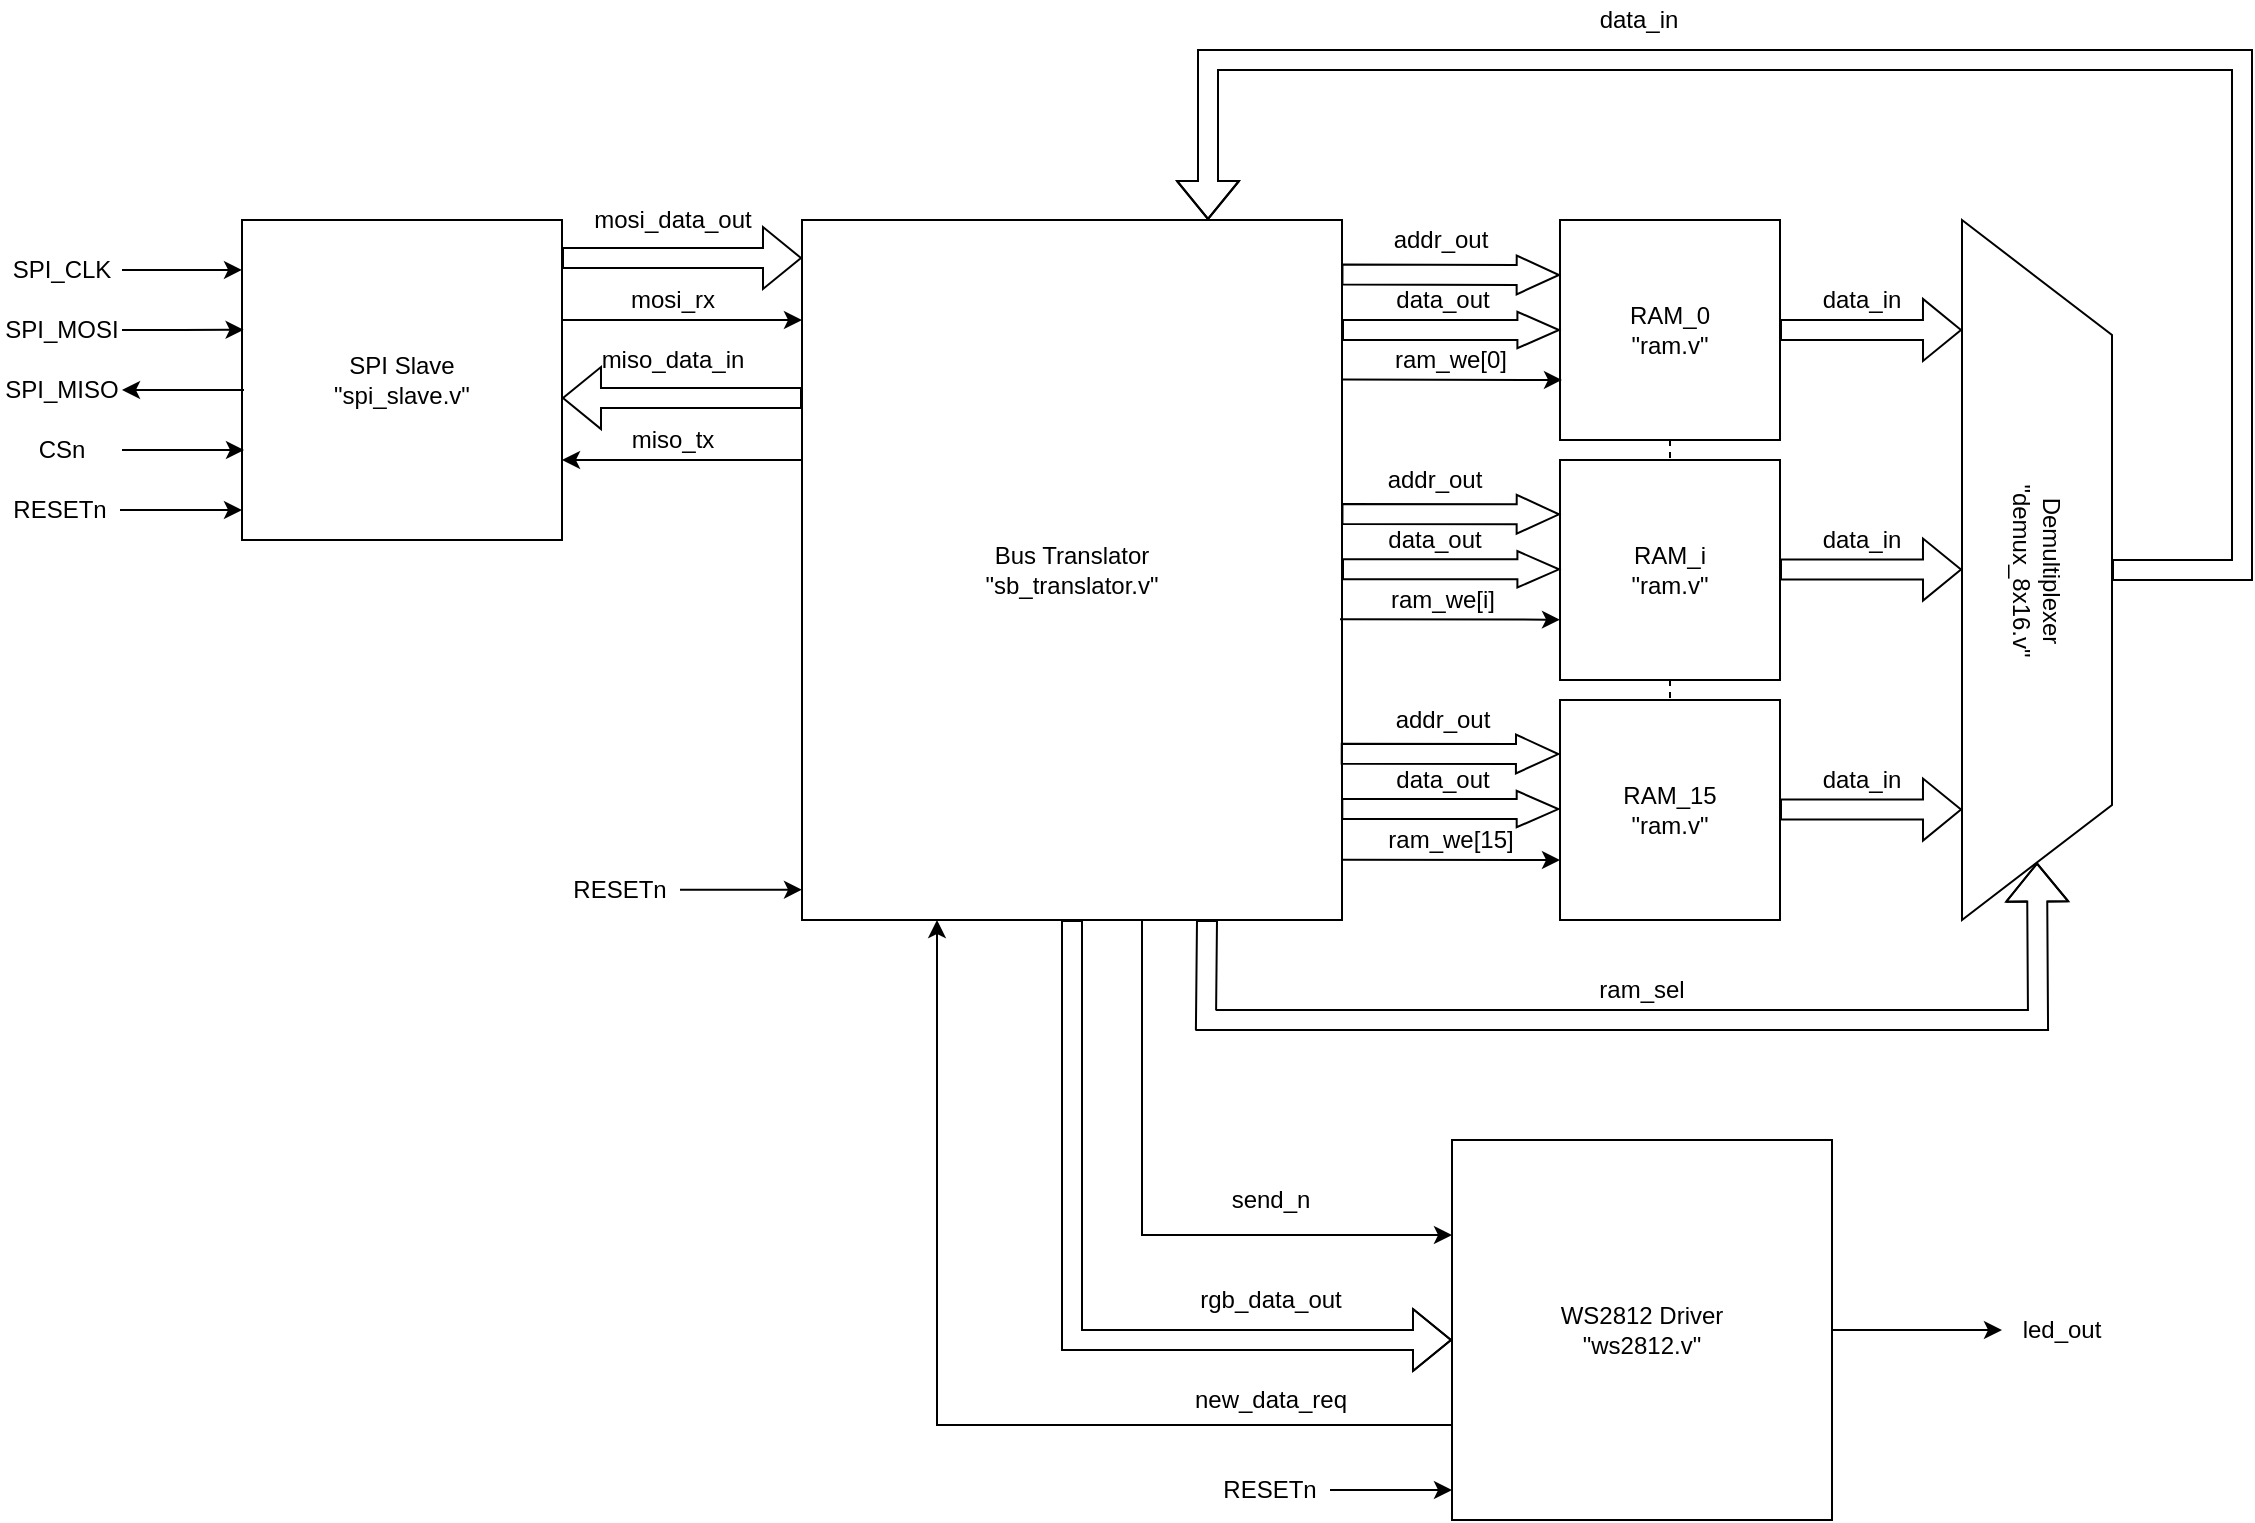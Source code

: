 <mxfile version="15.9.1" type="device" pages="2"><diagram id="kqIwqwJMqxolxBN5vF0R" name="Device Overview"><mxGraphModel dx="2288" dy="1255" grid="1" gridSize="10" guides="1" tooltips="1" connect="1" arrows="1" fold="1" page="1" pageScale="1" pageWidth="850" pageHeight="1100" math="0" shadow="0"><root><mxCell id="0"/><mxCell id="1" parent="0"/><mxCell id="EYWkP5Y_2PplRMJObW44-1" value="SPI Slave&lt;br&gt;&quot;spi_slave.v&quot;" style="whiteSpace=wrap;html=1;aspect=fixed;" vertex="1" parent="1"><mxGeometry x="160" y="320" width="160" height="160" as="geometry"/></mxCell><mxCell id="EYWkP5Y_2PplRMJObW44-8" value="" style="edgeStyle=orthogonalEdgeStyle;rounded=0;orthogonalLoop=1;jettySize=auto;html=1;entryX=0;entryY=0.156;entryDx=0;entryDy=0;entryPerimeter=0;" edge="1" parent="1" source="EYWkP5Y_2PplRMJObW44-7" target="EYWkP5Y_2PplRMJObW44-1"><mxGeometry relative="1" as="geometry"/></mxCell><mxCell id="EYWkP5Y_2PplRMJObW44-7" value="SPI_CLK" style="text;html=1;strokeColor=none;fillColor=none;align=center;verticalAlign=middle;whiteSpace=wrap;rounded=0;" vertex="1" parent="1"><mxGeometry x="40" y="330" width="60" height="30" as="geometry"/></mxCell><mxCell id="EYWkP5Y_2PplRMJObW44-10" style="edgeStyle=orthogonalEdgeStyle;rounded=0;orthogonalLoop=1;jettySize=auto;html=1;entryX=0.005;entryY=0.343;entryDx=0;entryDy=0;entryPerimeter=0;" edge="1" parent="1" source="EYWkP5Y_2PplRMJObW44-9" target="EYWkP5Y_2PplRMJObW44-1"><mxGeometry relative="1" as="geometry"/></mxCell><mxCell id="EYWkP5Y_2PplRMJObW44-9" value="SPI_MOSI" style="text;html=1;strokeColor=none;fillColor=none;align=center;verticalAlign=middle;whiteSpace=wrap;rounded=0;" vertex="1" parent="1"><mxGeometry x="40" y="360" width="60" height="30" as="geometry"/></mxCell><mxCell id="EYWkP5Y_2PplRMJObW44-11" style="edgeStyle=orthogonalEdgeStyle;rounded=0;orthogonalLoop=1;jettySize=auto;html=1;startArrow=classic;startFill=1;endArrow=none;endFill=0;" edge="1" parent="1" source="EYWkP5Y_2PplRMJObW44-12"><mxGeometry relative="1" as="geometry"><mxPoint x="161" y="405" as="targetPoint"/></mxGeometry></mxCell><mxCell id="EYWkP5Y_2PplRMJObW44-12" value="SPI_MISO" style="text;html=1;strokeColor=none;fillColor=none;align=center;verticalAlign=middle;whiteSpace=wrap;rounded=0;" vertex="1" parent="1"><mxGeometry x="40" y="390" width="60" height="30" as="geometry"/></mxCell><mxCell id="EYWkP5Y_2PplRMJObW44-14" style="edgeStyle=orthogonalEdgeStyle;rounded=0;orthogonalLoop=1;jettySize=auto;html=1;startArrow=none;startFill=0;endArrow=classic;endFill=1;" edge="1" parent="1" source="EYWkP5Y_2PplRMJObW44-15"><mxGeometry relative="1" as="geometry"><mxPoint x="161" y="435" as="targetPoint"/></mxGeometry></mxCell><mxCell id="EYWkP5Y_2PplRMJObW44-15" value="CSn" style="text;html=1;strokeColor=none;fillColor=none;align=center;verticalAlign=middle;whiteSpace=wrap;rounded=0;" vertex="1" parent="1"><mxGeometry x="40" y="420" width="60" height="30" as="geometry"/></mxCell><mxCell id="EYWkP5Y_2PplRMJObW44-16" style="edgeStyle=orthogonalEdgeStyle;rounded=0;orthogonalLoop=1;jettySize=auto;html=1;startArrow=none;startFill=0;endArrow=classic;endFill=1;elbow=vertical;" edge="1" parent="1" source="EYWkP5Y_2PplRMJObW44-17"><mxGeometry relative="1" as="geometry"><mxPoint x="160" y="465" as="targetPoint"/></mxGeometry></mxCell><mxCell id="EYWkP5Y_2PplRMJObW44-17" value="RESETn" style="text;html=1;strokeColor=none;fillColor=none;align=center;verticalAlign=middle;whiteSpace=wrap;rounded=0;" vertex="1" parent="1"><mxGeometry x="39" y="450" width="60" height="30" as="geometry"/></mxCell><mxCell id="EYWkP5Y_2PplRMJObW44-96" style="edgeStyle=orthogonalEdgeStyle;rounded=0;jumpSize=3;orthogonalLoop=1;jettySize=auto;html=1;entryX=0;entryY=0.25;entryDx=0;entryDy=0;startArrow=none;startFill=0;endArrow=classic;endFill=1;elbow=vertical;" edge="1" parent="1" source="EYWkP5Y_2PplRMJObW44-18" target="EYWkP5Y_2PplRMJObW44-85"><mxGeometry relative="1" as="geometry"><Array as="points"><mxPoint x="610" y="828"/></Array></mxGeometry></mxCell><mxCell id="EYWkP5Y_2PplRMJObW44-18" value="Bus Translator&lt;br&gt;&quot;sb_translator.v&quot;" style="rounded=0;whiteSpace=wrap;html=1;" vertex="1" parent="1"><mxGeometry x="440" y="320" width="270" height="350" as="geometry"/></mxCell><mxCell id="EYWkP5Y_2PplRMJObW44-104" style="edgeStyle=orthogonalEdgeStyle;rounded=0;jumpSize=3;orthogonalLoop=1;jettySize=auto;html=1;exitX=0.5;exitY=1;exitDx=0;exitDy=0;entryX=0.5;entryY=0;entryDx=0;entryDy=0;dashed=1;startArrow=none;startFill=0;endArrow=none;endFill=0;elbow=vertical;" edge="1" parent="1" source="EYWkP5Y_2PplRMJObW44-19" target="EYWkP5Y_2PplRMJObW44-36"><mxGeometry relative="1" as="geometry"/></mxCell><mxCell id="EYWkP5Y_2PplRMJObW44-19" value="RAM_0&lt;br&gt;&quot;ram.v&quot;" style="whiteSpace=wrap;html=1;aspect=fixed;" vertex="1" parent="1"><mxGeometry x="819" y="320" width="110" height="110" as="geometry"/></mxCell><mxCell id="EYWkP5Y_2PplRMJObW44-20" value="RAM_15&lt;br&gt;&quot;ram.v&quot;" style="whiteSpace=wrap;html=1;aspect=fixed;" vertex="1" parent="1"><mxGeometry x="819" y="560" width="110" height="110" as="geometry"/></mxCell><mxCell id="EYWkP5Y_2PplRMJObW44-27" value="" style="shape=flexArrow;endArrow=classic;startArrow=none;html=1;rounded=0;startFill=0;exitX=1;exitY=0.119;exitDx=0;exitDy=0;exitPerimeter=0;" edge="1" parent="1" source="EYWkP5Y_2PplRMJObW44-1"><mxGeometry width="100" height="100" relative="1" as="geometry"><mxPoint x="330" y="339" as="sourcePoint"/><mxPoint x="440" y="339" as="targetPoint"/><Array as="points"/></mxGeometry></mxCell><mxCell id="EYWkP5Y_2PplRMJObW44-28" value="mosi_data_out" style="text;html=1;align=center;verticalAlign=middle;resizable=0;points=[];autosize=1;strokeColor=none;fillColor=none;" vertex="1" parent="1"><mxGeometry x="330" y="310" width="90" height="20" as="geometry"/></mxCell><mxCell id="EYWkP5Y_2PplRMJObW44-29" value="" style="endArrow=classic;html=1;rounded=0;endFill=1;" edge="1" parent="1"><mxGeometry width="50" height="50" relative="1" as="geometry"><mxPoint x="320" y="370" as="sourcePoint"/><mxPoint x="440" y="370" as="targetPoint"/></mxGeometry></mxCell><mxCell id="EYWkP5Y_2PplRMJObW44-31" value="mosi_rx" style="text;html=1;align=center;verticalAlign=middle;resizable=0;points=[];autosize=1;strokeColor=none;fillColor=none;" vertex="1" parent="1"><mxGeometry x="345" y="350" width="60" height="20" as="geometry"/></mxCell><mxCell id="EYWkP5Y_2PplRMJObW44-32" value="" style="shape=flexArrow;endArrow=none;startArrow=block;html=1;rounded=0;startFill=0;exitX=1;exitY=0.119;exitDx=0;exitDy=0;exitPerimeter=0;endFill=0;" edge="1" parent="1"><mxGeometry width="100" height="100" relative="1" as="geometry"><mxPoint x="320" y="409.04" as="sourcePoint"/><mxPoint x="440" y="409" as="targetPoint"/><Array as="points"/></mxGeometry></mxCell><mxCell id="EYWkP5Y_2PplRMJObW44-33" value="miso_data_in" style="text;html=1;align=center;verticalAlign=middle;resizable=0;points=[];autosize=1;strokeColor=none;fillColor=none;" vertex="1" parent="1"><mxGeometry x="330" y="380" width="90" height="20" as="geometry"/></mxCell><mxCell id="EYWkP5Y_2PplRMJObW44-34" value="" style="endArrow=none;html=1;rounded=0;endFill=0;startArrow=classic;startFill=1;" edge="1" parent="1"><mxGeometry width="50" height="50" relative="1" as="geometry"><mxPoint x="320" y="440" as="sourcePoint"/><mxPoint x="440" y="440" as="targetPoint"/></mxGeometry></mxCell><mxCell id="EYWkP5Y_2PplRMJObW44-35" value="miso_tx" style="text;html=1;align=center;verticalAlign=middle;resizable=0;points=[];autosize=1;strokeColor=none;fillColor=none;" vertex="1" parent="1"><mxGeometry x="345" y="420" width="60" height="20" as="geometry"/></mxCell><mxCell id="EYWkP5Y_2PplRMJObW44-103" style="edgeStyle=orthogonalEdgeStyle;rounded=0;jumpSize=3;orthogonalLoop=1;jettySize=auto;html=1;exitX=0.5;exitY=1;exitDx=0;exitDy=0;entryX=0.5;entryY=0;entryDx=0;entryDy=0;startArrow=none;startFill=0;endArrow=none;endFill=0;elbow=vertical;dashed=1;" edge="1" parent="1" source="EYWkP5Y_2PplRMJObW44-36" target="EYWkP5Y_2PplRMJObW44-20"><mxGeometry relative="1" as="geometry"/></mxCell><mxCell id="EYWkP5Y_2PplRMJObW44-36" value="RAM_i&lt;br&gt;&quot;ram.v&quot;" style="whiteSpace=wrap;html=1;aspect=fixed;" vertex="1" parent="1"><mxGeometry x="819" y="440" width="110" height="110" as="geometry"/></mxCell><mxCell id="EYWkP5Y_2PplRMJObW44-42" value="" style="endArrow=classic;html=1;rounded=0;jumpSize=3;exitX=1;exitY=0.228;exitDx=0;exitDy=0;exitPerimeter=0;entryX=0.009;entryY=0.727;entryDx=0;entryDy=0;entryPerimeter=0;" edge="1" parent="1" source="EYWkP5Y_2PplRMJObW44-18" target="EYWkP5Y_2PplRMJObW44-19"><mxGeometry width="50" height="50" relative="1" as="geometry"><mxPoint x="720" y="403" as="sourcePoint"/><mxPoint x="810" y="400" as="targetPoint"/></mxGeometry></mxCell><mxCell id="EYWkP5Y_2PplRMJObW44-43" value="ram_we[0]" style="text;html=1;align=center;verticalAlign=middle;resizable=0;points=[];autosize=1;strokeColor=none;fillColor=none;" vertex="1" parent="1"><mxGeometry x="729.01" y="380" width="70" height="20" as="geometry"/></mxCell><mxCell id="EYWkP5Y_2PplRMJObW44-44" value="data_out" style="text;html=1;align=center;verticalAlign=middle;resizable=0;points=[];autosize=1;strokeColor=none;fillColor=none;" vertex="1" parent="1"><mxGeometry x="730" y="350" width="60" height="20" as="geometry"/></mxCell><mxCell id="EYWkP5Y_2PplRMJObW44-45" value="data_out" style="text;html=1;align=center;verticalAlign=middle;resizable=0;points=[];autosize=1;strokeColor=none;fillColor=none;" vertex="1" parent="1"><mxGeometry x="725.51" y="469.86" width="60" height="20" as="geometry"/></mxCell><mxCell id="EYWkP5Y_2PplRMJObW44-47" value="" style="endArrow=classic;html=1;rounded=0;jumpSize=3;exitX=1;exitY=0.228;exitDx=0;exitDy=0;exitPerimeter=0;entryX=0.009;entryY=0.727;entryDx=0;entryDy=0;entryPerimeter=0;" edge="1" parent="1"><mxGeometry width="50" height="50" relative="1" as="geometry"><mxPoint x="709.01" y="519.66" as="sourcePoint"/><mxPoint x="819" y="519.83" as="targetPoint"/></mxGeometry></mxCell><mxCell id="EYWkP5Y_2PplRMJObW44-48" value="ram_we[i]" style="text;html=1;align=center;verticalAlign=middle;resizable=0;points=[];autosize=1;strokeColor=none;fillColor=none;" vertex="1" parent="1"><mxGeometry x="725" y="499.86" width="70" height="20" as="geometry"/></mxCell><mxCell id="EYWkP5Y_2PplRMJObW44-50" value="" style="endArrow=classic;html=1;rounded=0;jumpSize=3;exitX=1.001;exitY=0.914;exitDx=0;exitDy=0;exitPerimeter=0;" edge="1" parent="1" source="EYWkP5Y_2PplRMJObW44-18"><mxGeometry width="50" height="50" relative="1" as="geometry"><mxPoint x="709.51" y="639.66" as="sourcePoint"/><mxPoint x="819" y="640" as="targetPoint"/></mxGeometry></mxCell><mxCell id="EYWkP5Y_2PplRMJObW44-51" value="ram_we[15]" style="text;html=1;align=center;verticalAlign=middle;resizable=0;points=[];autosize=1;strokeColor=none;fillColor=none;" vertex="1" parent="1"><mxGeometry x="724.01" y="619.86" width="80" height="20" as="geometry"/></mxCell><mxCell id="EYWkP5Y_2PplRMJObW44-52" value="data_out" style="text;html=1;align=center;verticalAlign=middle;resizable=0;points=[];autosize=1;strokeColor=none;fillColor=none;" vertex="1" parent="1"><mxGeometry x="730" y="589.86" width="60" height="20" as="geometry"/></mxCell><mxCell id="EYWkP5Y_2PplRMJObW44-54" value="addr_out" style="text;html=1;align=center;verticalAlign=middle;resizable=0;points=[];autosize=1;strokeColor=none;fillColor=none;" vertex="1" parent="1"><mxGeometry x="729.01" y="320" width="60" height="20" as="geometry"/></mxCell><mxCell id="EYWkP5Y_2PplRMJObW44-56" value="addr_out" style="text;html=1;align=center;verticalAlign=middle;resizable=0;points=[];autosize=1;strokeColor=none;fillColor=none;" vertex="1" parent="1"><mxGeometry x="725.51" y="440" width="60" height="20" as="geometry"/></mxCell><mxCell id="EYWkP5Y_2PplRMJObW44-58" value="addr_out" style="text;html=1;align=center;verticalAlign=middle;resizable=0;points=[];autosize=1;strokeColor=none;fillColor=none;" vertex="1" parent="1"><mxGeometry x="730" y="560" width="60" height="20" as="geometry"/></mxCell><mxCell id="EYWkP5Y_2PplRMJObW44-59" value="" style="endArrow=none;html=1;rounded=0;shape=flexArrow;metaEdit=1;startArrow=block;startWidth=7.2;startSize=6.6;exitX=0;exitY=0.5;exitDx=0;exitDy=0;" edge="1" parent="1" source="EYWkP5Y_2PplRMJObW44-19"><mxGeometry width="50" height="50" relative="1" as="geometry"><mxPoint x="810" y="375" as="sourcePoint"/><mxPoint x="710" y="375" as="targetPoint"/><Array as="points"/></mxGeometry></mxCell><mxCell id="EYWkP5Y_2PplRMJObW44-60" value="" style="endArrow=none;html=1;rounded=0;shape=flexArrow;metaEdit=1;endFill=0;startArrow=block;startWidth=8.4;startSize=6.72;exitX=0;exitY=0.25;exitDx=0;exitDy=0;entryX=0.999;entryY=0.078;entryDx=0;entryDy=0;entryPerimeter=0;" edge="1" parent="1" source="EYWkP5Y_2PplRMJObW44-19" target="EYWkP5Y_2PplRMJObW44-18"><mxGeometry width="50" height="50" relative="1" as="geometry"><mxPoint x="810" y="349" as="sourcePoint"/><mxPoint x="710" y="349" as="targetPoint"/><Array as="points"/></mxGeometry></mxCell><mxCell id="EYWkP5Y_2PplRMJObW44-66" value="" style="endArrow=classic;html=1;rounded=0;shape=flexArrow;jumpSize=3;exitX=1;exitY=0.5;exitDx=0;exitDy=0;entryX=0.157;entryY=1;entryDx=0;entryDy=0;entryPerimeter=0;" edge="1" parent="1" source="EYWkP5Y_2PplRMJObW44-19" target="EYWkP5Y_2PplRMJObW44-67"><mxGeometry width="50" height="50" relative="1" as="geometry"><mxPoint x="980" y="380" as="sourcePoint"/><mxPoint x="980" y="375" as="targetPoint"/></mxGeometry></mxCell><mxCell id="EYWkP5Y_2PplRMJObW44-83" value="" style="edgeStyle=orthogonalEdgeStyle;shape=flexArrow;rounded=0;jumpSize=3;orthogonalLoop=1;jettySize=auto;html=1;startArrow=none;startFill=0;endArrow=block;endFill=0;exitX=0.5;exitY=0;exitDx=0;exitDy=0;entryX=0.75;entryY=0;entryDx=0;entryDy=0;" edge="1" parent="1" source="EYWkP5Y_2PplRMJObW44-67" target="EYWkP5Y_2PplRMJObW44-18"><mxGeometry relative="1" as="geometry"><mxPoint x="650" y="300" as="targetPoint"/><Array as="points"><mxPoint x="1160" y="495"/><mxPoint x="1160" y="240"/><mxPoint x="643" y="240"/><mxPoint x="643" y="320"/></Array></mxGeometry></mxCell><mxCell id="EYWkP5Y_2PplRMJObW44-67" value="Demultiplexer&lt;br&gt;&quot;demux_8x16.v&quot;" style="shape=trapezoid;perimeter=trapezoidPerimeter;whiteSpace=wrap;html=1;fixedSize=1;rotation=90;size=57.5;" vertex="1" parent="1"><mxGeometry x="882.5" y="457.5" width="350" height="75" as="geometry"/></mxCell><mxCell id="EYWkP5Y_2PplRMJObW44-68" value="" style="endArrow=classic;html=1;rounded=0;shape=flexArrow;jumpSize=3;exitX=1;exitY=0.5;exitDx=0;exitDy=0;entryX=0.157;entryY=1;entryDx=0;entryDy=0;entryPerimeter=0;" edge="1" parent="1"><mxGeometry width="50" height="50" relative="1" as="geometry"><mxPoint x="929" y="494.81" as="sourcePoint"/><mxPoint x="1020" y="494.76" as="targetPoint"/></mxGeometry></mxCell><mxCell id="EYWkP5Y_2PplRMJObW44-69" value="" style="endArrow=classic;html=1;rounded=0;shape=flexArrow;jumpSize=3;exitX=1;exitY=0.5;exitDx=0;exitDy=0;entryX=0.157;entryY=1;entryDx=0;entryDy=0;entryPerimeter=0;" edge="1" parent="1"><mxGeometry width="50" height="50" relative="1" as="geometry"><mxPoint x="929" y="614.81" as="sourcePoint"/><mxPoint x="1020" y="614.76" as="targetPoint"/></mxGeometry></mxCell><mxCell id="EYWkP5Y_2PplRMJObW44-70" value="data_in" style="text;html=1;strokeColor=none;fillColor=none;align=center;verticalAlign=middle;whiteSpace=wrap;rounded=0;" vertex="1" parent="1"><mxGeometry x="940" y="345" width="60" height="30" as="geometry"/></mxCell><mxCell id="EYWkP5Y_2PplRMJObW44-71" value="data_in" style="text;html=1;strokeColor=none;fillColor=none;align=center;verticalAlign=middle;whiteSpace=wrap;rounded=0;" vertex="1" parent="1"><mxGeometry x="940" y="465" width="60" height="30" as="geometry"/></mxCell><mxCell id="EYWkP5Y_2PplRMJObW44-72" value="data_in" style="text;html=1;strokeColor=none;fillColor=none;align=center;verticalAlign=middle;whiteSpace=wrap;rounded=0;" vertex="1" parent="1"><mxGeometry x="940" y="584.86" width="60" height="30" as="geometry"/></mxCell><mxCell id="EYWkP5Y_2PplRMJObW44-73" value="" style="endArrow=classic;html=1;rounded=0;jumpSize=3;entryX=1;entryY=0.5;entryDx=0;entryDy=0;shape=flexArrow;exitX=0.75;exitY=1;exitDx=0;exitDy=0;" edge="1" parent="1" source="EYWkP5Y_2PplRMJObW44-18" target="EYWkP5Y_2PplRMJObW44-67"><mxGeometry width="50" height="50" relative="1" as="geometry"><mxPoint x="680" y="670" as="sourcePoint"/><mxPoint x="1050" y="720" as="targetPoint"/><Array as="points"><mxPoint x="642" y="720"/><mxPoint x="1058" y="720"/></Array></mxGeometry></mxCell><mxCell id="EYWkP5Y_2PplRMJObW44-75" value="ram_sel" style="text;html=1;strokeColor=none;fillColor=none;align=center;verticalAlign=middle;whiteSpace=wrap;rounded=0;" vertex="1" parent="1"><mxGeometry x="830" y="690" width="60" height="30" as="geometry"/></mxCell><mxCell id="EYWkP5Y_2PplRMJObW44-77" value="" style="endArrow=none;html=1;rounded=0;shape=flexArrow;metaEdit=1;startArrow=block;startWidth=7.2;startSize=6.6;exitX=0;exitY=0.5;exitDx=0;exitDy=0;" edge="1" parent="1"><mxGeometry width="50" height="50" relative="1" as="geometry"><mxPoint x="819" y="494.67" as="sourcePoint"/><mxPoint x="710" y="494.67" as="targetPoint"/><Array as="points"/></mxGeometry></mxCell><mxCell id="EYWkP5Y_2PplRMJObW44-78" value="" style="endArrow=none;html=1;rounded=0;shape=flexArrow;metaEdit=1;endFill=0;startArrow=block;startWidth=8.4;startSize=6.72;exitX=0;exitY=0.25;exitDx=0;exitDy=0;entryX=0.999;entryY=0.078;entryDx=0;entryDy=0;entryPerimeter=0;" edge="1" parent="1"><mxGeometry width="50" height="50" relative="1" as="geometry"><mxPoint x="819" y="467.17" as="sourcePoint"/><mxPoint x="709.73" y="466.97" as="targetPoint"/><Array as="points"/></mxGeometry></mxCell><mxCell id="EYWkP5Y_2PplRMJObW44-79" value="" style="endArrow=none;html=1;rounded=0;shape=flexArrow;metaEdit=1;startArrow=block;startWidth=7.2;startSize=6.6;exitX=0;exitY=0.5;exitDx=0;exitDy=0;" edge="1" parent="1"><mxGeometry width="50" height="50" relative="1" as="geometry"><mxPoint x="818.64" y="614.53" as="sourcePoint"/><mxPoint x="709.64" y="614.53" as="targetPoint"/><Array as="points"/></mxGeometry></mxCell><mxCell id="EYWkP5Y_2PplRMJObW44-80" value="" style="endArrow=none;html=1;rounded=0;shape=flexArrow;metaEdit=1;endFill=0;startArrow=block;startWidth=8.4;startSize=6.72;exitX=0;exitY=0.25;exitDx=0;exitDy=0;entryX=0.999;entryY=0.078;entryDx=0;entryDy=0;entryPerimeter=0;" edge="1" parent="1"><mxGeometry width="50" height="50" relative="1" as="geometry"><mxPoint x="818.64" y="587.03" as="sourcePoint"/><mxPoint x="709.37" y="586.83" as="targetPoint"/><Array as="points"/></mxGeometry></mxCell><mxCell id="EYWkP5Y_2PplRMJObW44-84" value="data_in" style="text;html=1;align=center;verticalAlign=middle;resizable=0;points=[];autosize=1;strokeColor=none;fillColor=none;" vertex="1" parent="1"><mxGeometry x="832.5" y="210" width="50" height="20" as="geometry"/></mxCell><mxCell id="EYWkP5Y_2PplRMJObW44-86" style="edgeStyle=orthogonalEdgeStyle;shape=flexArrow;rounded=0;jumpSize=3;orthogonalLoop=1;jettySize=auto;html=1;entryX=0.5;entryY=1;entryDx=0;entryDy=0;startArrow=block;startFill=0;endArrow=none;endFill=0;" edge="1" parent="1" source="EYWkP5Y_2PplRMJObW44-85" target="EYWkP5Y_2PplRMJObW44-18"><mxGeometry relative="1" as="geometry"><Array as="points"><mxPoint x="575" y="880"/></Array></mxGeometry></mxCell><mxCell id="EYWkP5Y_2PplRMJObW44-98" style="edgeStyle=orthogonalEdgeStyle;rounded=0;jumpSize=3;orthogonalLoop=1;jettySize=auto;html=1;exitX=0;exitY=0.75;exitDx=0;exitDy=0;entryX=0.25;entryY=1;entryDx=0;entryDy=0;startArrow=none;startFill=0;endArrow=classic;endFill=1;elbow=vertical;" edge="1" parent="1" source="EYWkP5Y_2PplRMJObW44-85" target="EYWkP5Y_2PplRMJObW44-18"><mxGeometry relative="1" as="geometry"/></mxCell><mxCell id="EYWkP5Y_2PplRMJObW44-101" style="edgeStyle=orthogonalEdgeStyle;rounded=0;jumpSize=3;orthogonalLoop=1;jettySize=auto;html=1;startArrow=none;startFill=0;endArrow=classic;endFill=1;elbow=vertical;" edge="1" parent="1" source="EYWkP5Y_2PplRMJObW44-85" target="EYWkP5Y_2PplRMJObW44-102"><mxGeometry relative="1" as="geometry"><mxPoint x="1030" y="875" as="targetPoint"/></mxGeometry></mxCell><mxCell id="EYWkP5Y_2PplRMJObW44-85" value="WS2812 Driver&lt;br&gt;&quot;ws2812.v&quot;" style="whiteSpace=wrap;html=1;aspect=fixed;" vertex="1" parent="1"><mxGeometry x="765" y="780" width="190" height="190" as="geometry"/></mxCell><mxCell id="EYWkP5Y_2PplRMJObW44-87" value="rgb_data_out" style="text;html=1;align=center;verticalAlign=middle;resizable=0;points=[];autosize=1;strokeColor=none;fillColor=none;rotation=0;" vertex="1" parent="1"><mxGeometry x="629" y="850" width="90" height="20" as="geometry"/></mxCell><mxCell id="EYWkP5Y_2PplRMJObW44-92" style="edgeStyle=orthogonalEdgeStyle;rounded=0;orthogonalLoop=1;jettySize=auto;html=1;startArrow=none;startFill=0;endArrow=classic;endFill=1;elbow=vertical;" edge="1" parent="1" source="EYWkP5Y_2PplRMJObW44-93"><mxGeometry relative="1" as="geometry"><mxPoint x="440" y="654.86" as="targetPoint"/></mxGeometry></mxCell><mxCell id="EYWkP5Y_2PplRMJObW44-93" value="RESETn" style="text;html=1;strokeColor=none;fillColor=none;align=center;verticalAlign=middle;whiteSpace=wrap;rounded=0;" vertex="1" parent="1"><mxGeometry x="319" y="639.86" width="60" height="30" as="geometry"/></mxCell><mxCell id="EYWkP5Y_2PplRMJObW44-94" style="edgeStyle=orthogonalEdgeStyle;rounded=0;orthogonalLoop=1;jettySize=auto;html=1;startArrow=none;startFill=0;endArrow=classic;endFill=1;elbow=vertical;" edge="1" parent="1" source="EYWkP5Y_2PplRMJObW44-95"><mxGeometry relative="1" as="geometry"><mxPoint x="765" y="955" as="targetPoint"/></mxGeometry></mxCell><mxCell id="EYWkP5Y_2PplRMJObW44-95" value="RESETn" style="text;html=1;strokeColor=none;fillColor=none;align=center;verticalAlign=middle;whiteSpace=wrap;rounded=0;" vertex="1" parent="1"><mxGeometry x="644" y="940" width="60" height="30" as="geometry"/></mxCell><mxCell id="EYWkP5Y_2PplRMJObW44-97" value="send_n" style="text;html=1;align=center;verticalAlign=middle;resizable=0;points=[];autosize=1;strokeColor=none;fillColor=none;" vertex="1" parent="1"><mxGeometry x="649" y="800" width="50" height="20" as="geometry"/></mxCell><mxCell id="EYWkP5Y_2PplRMJObW44-99" value="new_data_req" style="text;html=1;align=center;verticalAlign=middle;resizable=0;points=[];autosize=1;strokeColor=none;fillColor=none;" vertex="1" parent="1"><mxGeometry x="629" y="900" width="90" height="20" as="geometry"/></mxCell><mxCell id="EYWkP5Y_2PplRMJObW44-102" value="led_out" style="text;html=1;strokeColor=none;fillColor=none;align=center;verticalAlign=middle;whiteSpace=wrap;rounded=0;" vertex="1" parent="1"><mxGeometry x="1040" y="860" width="60" height="30" as="geometry"/></mxCell></root></mxGraphModel></diagram><diagram id="idyo-S4BWQ7-xklz-z17" name="Bus Translator"><mxGraphModel dx="830" dy="2344" grid="1" gridSize="10" guides="1" tooltips="1" connect="1" arrows="1" fold="1" page="1" pageScale="1" pageWidth="850" pageHeight="1100" math="0" shadow="0"><root><mxCell id="tC0Omu3VW7ECOQsJnMv0-0"/><mxCell id="tC0Omu3VW7ECOQsJnMv0-1" parent="tC0Omu3VW7ECOQsJnMv0-0"/><mxCell id="tC0Omu3VW7ECOQsJnMv0-5" style="edgeStyle=orthogonalEdgeStyle;rounded=0;jumpSize=3;orthogonalLoop=1;jettySize=auto;html=1;exitX=1;exitY=0.5;exitDx=0;exitDy=0;entryX=0;entryY=0.5;entryDx=0;entryDy=0;startArrow=none;startFill=0;endArrow=classic;endFill=1;elbow=vertical;" edge="1" parent="tC0Omu3VW7ECOQsJnMv0-1" source="tC0Omu3VW7ECOQsJnMv0-2" target="tC0Omu3VW7ECOQsJnMv0-3"><mxGeometry relative="1" as="geometry"><Array as="points"><mxPoint x="330" y="275"/></Array></mxGeometry></mxCell><mxCell id="tC0Omu3VW7ECOQsJnMv0-7" style="edgeStyle=orthogonalEdgeStyle;rounded=0;jumpSize=3;orthogonalLoop=1;jettySize=auto;html=1;startArrow=none;startFill=0;endArrow=classic;endFill=1;elbow=vertical;entryX=0;entryY=0.5;entryDx=0;entryDy=0;curved=1;" edge="1" parent="tC0Omu3VW7ECOQsJnMv0-1" source="tC0Omu3VW7ECOQsJnMv0-2" target="tC0Omu3VW7ECOQsJnMv0-2"><mxGeometry relative="1" as="geometry"><mxPoint x="50" y="220" as="targetPoint"/><Array as="points"><mxPoint x="170" y="150"/><mxPoint x="60" y="150"/><mxPoint x="60" y="275"/></Array></mxGeometry></mxCell><mxCell id="tC0Omu3VW7ECOQsJnMv0-2" value="&lt;b&gt;STATE_IDLE&lt;/b&gt;&lt;br&gt;&lt;br&gt;instr_tx = 0;&lt;br&gt;send_leds_n = 1;" style="rounded=1;whiteSpace=wrap;html=1;align=left;fontFamily=Courier New;" vertex="1" parent="tC0Omu3VW7ECOQsJnMv0-1"><mxGeometry x="120" y="200" width="130" height="150" as="geometry"/></mxCell><mxCell id="tC0Omu3VW7ECOQsJnMv0-3" value="instr_tmp = instr_in;&lt;br&gt;data_out = instr_in[7:0];&lt;br&gt;addr_out = instr_in[16:8];&lt;br&gt;ram_sel = 1 &amp;lt;&amp;lt; instr_in[20:17];&lt;br&gt;ram_we = (instr_in[23:21]) &amp;lt;&amp;lt; &lt;span style=&quot;white-space: pre&quot;&gt;&#9;&lt;/span&gt;instr_in[20:17];" style="rounded=0;whiteSpace=wrap;html=1;align=left;fontFamily=Courier New;" vertex="1" parent="tC0Omu3VW7ECOQsJnMv0-1"><mxGeometry x="360" y="202.5" width="240" height="145" as="geometry"/></mxCell><mxCell id="tC0Omu3VW7ECOQsJnMv0-6" value="instr_rx == 1" style="text;html=1;align=center;verticalAlign=middle;resizable=0;points=[];autosize=1;strokeColor=none;fillColor=none;fontFamily=Courier New;" vertex="1" parent="tC0Omu3VW7ECOQsJnMv0-1"><mxGeometry x="250" y="250" width="110" height="20" as="geometry"/></mxCell><mxCell id="tC0Omu3VW7ECOQsJnMv0-8" value="instr_rx == 0" style="text;html=1;align=center;verticalAlign=middle;resizable=0;points=[];autosize=1;strokeColor=none;fillColor=none;fontFamily=Courier New;" vertex="1" parent="tC0Omu3VW7ECOQsJnMv0-1"><mxGeometry x="65" y="120" width="110" height="20" as="geometry"/></mxCell><mxCell id="pZUb6MdMzw7SvJc_Fa_n-29" style="edgeStyle=orthogonalEdgeStyle;curved=1;rounded=0;jumpSize=3;orthogonalLoop=1;jettySize=auto;html=1;fontFamily=Courier New;startArrow=none;startFill=0;endArrow=classic;endFill=1;elbow=vertical;" edge="1" parent="tC0Omu3VW7ECOQsJnMv0-1" source="tC0Omu3VW7ECOQsJnMv0-9" target="pZUb6MdMzw7SvJc_Fa_n-28"><mxGeometry relative="1" as="geometry"/></mxCell><mxCell id="tC0Omu3VW7ECOQsJnMv0-9" value="ram_we = 1 &amp;lt;&amp;lt; instr_in[20:17];&lt;br&gt;ram_sel = 1 &amp;lt;&amp;lt; instr_in[20:17];&lt;br&gt;data_out = instr_in[7:0];&lt;br&gt;addr_out = instr_in[16:8];" style="rounded=0;whiteSpace=wrap;html=1;align=left;fontFamily=Courier New;" vertex="1" parent="tC0Omu3VW7ECOQsJnMv0-1"><mxGeometry x="910" y="86.25" width="250" height="87.5" as="geometry"/></mxCell><mxCell id="tC0Omu3VW7ECOQsJnMv0-18" style="edgeStyle=orthogonalEdgeStyle;rounded=0;jumpSize=3;orthogonalLoop=1;jettySize=auto;html=1;entryX=1;entryY=0.5;entryDx=0;entryDy=0;fontFamily=Courier New;startArrow=classic;startFill=1;endArrow=none;endFill=0;elbow=vertical;" edge="1" parent="tC0Omu3VW7ECOQsJnMv0-1" source="tC0Omu3VW7ECOQsJnMv0-11" target="tC0Omu3VW7ECOQsJnMv0-3"><mxGeometry relative="1" as="geometry"/></mxCell><mxCell id="tC0Omu3VW7ECOQsJnMv0-22" style="edgeStyle=none;rounded=0;jumpSize=3;orthogonalLoop=1;jettySize=auto;html=1;entryX=0;entryY=0.5;entryDx=0;entryDy=0;entryPerimeter=0;fontFamily=Courier New;startArrow=none;startFill=0;endArrow=classic;endFill=1;elbow=vertical;" edge="1" parent="tC0Omu3VW7ECOQsJnMv0-1" source="tC0Omu3VW7ECOQsJnMv0-11" target="tC0Omu3VW7ECOQsJnMv0-15"><mxGeometry relative="1" as="geometry"/></mxCell><mxCell id="tC0Omu3VW7ECOQsJnMv0-30" style="edgeStyle=orthogonalEdgeStyle;rounded=0;jumpSize=3;orthogonalLoop=1;jettySize=auto;html=1;fontFamily=Courier New;startArrow=none;startFill=0;endArrow=classic;endFill=1;elbow=vertical;curved=1;" edge="1" parent="tC0Omu3VW7ECOQsJnMv0-1" source="tC0Omu3VW7ECOQsJnMv0-11" target="tC0Omu3VW7ECOQsJnMv0-28"><mxGeometry relative="1" as="geometry"><Array as="points"><mxPoint x="810" y="275"/><mxPoint x="810" y="368"/></Array></mxGeometry></mxCell><mxCell id="pZUb6MdMzw7SvJc_Fa_n-10" style="edgeStyle=orthogonalEdgeStyle;curved=1;rounded=0;jumpSize=3;orthogonalLoop=1;jettySize=auto;html=1;fontFamily=Courier New;startArrow=none;startFill=0;endArrow=classic;endFill=1;elbow=vertical;" edge="1" parent="tC0Omu3VW7ECOQsJnMv0-1" source="tC0Omu3VW7ECOQsJnMv0-11" target="pZUb6MdMzw7SvJc_Fa_n-6"><mxGeometry relative="1" as="geometry"><Array as="points"><mxPoint x="790" y="275"/><mxPoint x="790" y="555"/></Array></mxGeometry></mxCell><mxCell id="tC0Omu3VW7ECOQsJnMv0-11" value="instr_in[23:21]" style="text;html=1;align=center;verticalAlign=middle;resizable=0;points=[];autosize=1;strokeColor=none;fillColor=none;fontFamily=Courier New;" vertex="1" parent="tC0Omu3VW7ECOQsJnMv0-1"><mxGeometry x="640" y="265" width="120" height="20" as="geometry"/></mxCell><mxCell id="tC0Omu3VW7ECOQsJnMv0-20" style="rounded=0;jumpSize=3;orthogonalLoop=1;jettySize=auto;html=1;fontFamily=Courier New;startArrow=none;startFill=0;endArrow=classic;endFill=1;elbow=vertical;entryX=0;entryY=0.5;entryDx=0;entryDy=0;" edge="1" parent="tC0Omu3VW7ECOQsJnMv0-1" source="tC0Omu3VW7ECOQsJnMv0-12" target="tC0Omu3VW7ECOQsJnMv0-9"><mxGeometry relative="1" as="geometry"><mxPoint x="880" y="130" as="targetPoint"/></mxGeometry></mxCell><mxCell id="tC0Omu3VW7ECOQsJnMv0-23" style="edgeStyle=orthogonalEdgeStyle;rounded=0;jumpSize=3;orthogonalLoop=1;jettySize=auto;html=1;fontFamily=Courier New;startArrow=classic;startFill=1;endArrow=none;endFill=0;elbow=vertical;curved=1;" edge="1" parent="tC0Omu3VW7ECOQsJnMv0-1" source="tC0Omu3VW7ECOQsJnMv0-12" target="tC0Omu3VW7ECOQsJnMv0-11"><mxGeometry relative="1" as="geometry"><Array as="points"><mxPoint x="780" y="130"/><mxPoint x="780" y="275"/></Array></mxGeometry></mxCell><mxCell id="tC0Omu3VW7ECOQsJnMv0-12" value="&quot;100&quot;" style="text;html=1;align=center;verticalAlign=middle;resizable=0;points=[];autosize=1;strokeColor=none;fillColor=none;fontFamily=Courier New;" vertex="1" parent="tC0Omu3VW7ECOQsJnMv0-1"><mxGeometry x="830" y="120" width="50" height="20" as="geometry"/></mxCell><mxCell id="pZUb6MdMzw7SvJc_Fa_n-31" style="edgeStyle=orthogonalEdgeStyle;curved=1;rounded=0;jumpSize=3;orthogonalLoop=1;jettySize=auto;html=1;entryX=0;entryY=0.5;entryDx=0;entryDy=0;fontFamily=Courier New;startArrow=none;startFill=0;endArrow=classic;endFill=1;elbow=vertical;" edge="1" parent="tC0Omu3VW7ECOQsJnMv0-1" source="tC0Omu3VW7ECOQsJnMv0-13" target="pZUb6MdMzw7SvJc_Fa_n-30"><mxGeometry relative="1" as="geometry"/></mxCell><mxCell id="tC0Omu3VW7ECOQsJnMv0-13" value="ram_we = 0;&lt;br&gt;ram_sel = 1 &amp;lt;&amp;lt; instr_in[20:17];&lt;br&gt;addr_out = instr_in[16:8];" style="rounded=0;whiteSpace=wrap;html=1;align=left;fontFamily=Courier New;" vertex="1" parent="tC0Omu3VW7ECOQsJnMv0-1"><mxGeometry x="910" y="239.38" width="250" height="71.25" as="geometry"/></mxCell><mxCell id="tC0Omu3VW7ECOQsJnMv0-21" style="edgeStyle=none;rounded=0;jumpSize=3;orthogonalLoop=1;jettySize=auto;html=1;entryX=0;entryY=0.5;entryDx=0;entryDy=0;fontFamily=Courier New;startArrow=none;startFill=0;endArrow=classic;endFill=1;elbow=vertical;" edge="1" parent="tC0Omu3VW7ECOQsJnMv0-1" source="tC0Omu3VW7ECOQsJnMv0-15" target="tC0Omu3VW7ECOQsJnMv0-13"><mxGeometry relative="1" as="geometry"/></mxCell><mxCell id="tC0Omu3VW7ECOQsJnMv0-15" value="&quot;000&quot;" style="text;html=1;align=center;verticalAlign=middle;resizable=0;points=[];autosize=1;strokeColor=none;fillColor=none;fontFamily=Courier New;" vertex="1" parent="tC0Omu3VW7ECOQsJnMv0-1"><mxGeometry x="830" y="265" width="50" height="20" as="geometry"/></mxCell><mxCell id="pZUb6MdMzw7SvJc_Fa_n-2" value="" style="edgeStyle=orthogonalEdgeStyle;curved=1;rounded=0;jumpSize=3;orthogonalLoop=1;jettySize=auto;html=1;fontFamily=Courier New;startArrow=none;startFill=0;endArrow=classic;endFill=1;elbow=vertical;" edge="1" parent="tC0Omu3VW7ECOQsJnMv0-1" source="tC0Omu3VW7ECOQsJnMv0-26" target="pZUb6MdMzw7SvJc_Fa_n-1"><mxGeometry relative="1" as="geometry"/></mxCell><mxCell id="tC0Omu3VW7ECOQsJnMv0-26" value="ram_we = 0;" style="rounded=0;whiteSpace=wrap;html=1;align=left;fontFamily=Courier New;" vertex="1" parent="tC0Omu3VW7ECOQsJnMv0-1"><mxGeometry x="1010" y="350" width="90" height="35" as="geometry"/></mxCell><mxCell id="tC0Omu3VW7ECOQsJnMv0-29" style="rounded=0;jumpSize=3;orthogonalLoop=1;jettySize=auto;html=1;entryX=0;entryY=0.5;entryDx=0;entryDy=0;fontFamily=Courier New;startArrow=none;startFill=0;endArrow=classic;endFill=1;elbow=vertical;" edge="1" parent="tC0Omu3VW7ECOQsJnMv0-1" source="tC0Omu3VW7ECOQsJnMv0-28" target="tC0Omu3VW7ECOQsJnMv0-26"><mxGeometry relative="1" as="geometry"/></mxCell><mxCell id="tC0Omu3VW7ECOQsJnMv0-28" value="&quot;001&quot;" style="text;html=1;align=center;verticalAlign=middle;resizable=0;points=[];autosize=1;strokeColor=none;fillColor=none;fontFamily=Courier New;" vertex="1" parent="tC0Omu3VW7ECOQsJnMv0-1"><mxGeometry x="930" y="357.5" width="50" height="20" as="geometry"/></mxCell><mxCell id="tC0Omu3VW7ECOQsJnMv0-32" style="rounded=0;jumpSize=3;orthogonalLoop=1;jettySize=auto;html=1;entryX=0;entryY=0.5;entryDx=0;entryDy=0;fontFamily=Courier New;startArrow=none;startFill=0;endArrow=classic;endFill=1;elbow=vertical;" edge="1" parent="tC0Omu3VW7ECOQsJnMv0-1" source="tC0Omu3VW7ECOQsJnMv0-33"><mxGeometry relative="1" as="geometry"><mxPoint x="1010" y="447.5" as="targetPoint"/></mxGeometry></mxCell><mxCell id="tC0Omu3VW7ECOQsJnMv0-34" style="edgeStyle=orthogonalEdgeStyle;curved=1;rounded=0;jumpSize=3;orthogonalLoop=1;jettySize=auto;html=1;fontFamily=Courier New;startArrow=classic;startFill=1;endArrow=none;endFill=0;elbow=vertical;" edge="1" parent="tC0Omu3VW7ECOQsJnMv0-1" source="tC0Omu3VW7ECOQsJnMv0-33" target="tC0Omu3VW7ECOQsJnMv0-11"><mxGeometry relative="1" as="geometry"><Array as="points"><mxPoint x="800" y="448"/><mxPoint x="800" y="275"/></Array></mxGeometry></mxCell><mxCell id="tC0Omu3VW7ECOQsJnMv0-33" value="&quot;010&quot;" style="text;html=1;align=center;verticalAlign=middle;resizable=0;points=[];autosize=1;strokeColor=none;fillColor=none;fontFamily=Courier New;" vertex="1" parent="tC0Omu3VW7ECOQsJnMv0-1"><mxGeometry x="930" y="437.5" width="50" height="20" as="geometry"/></mxCell><mxCell id="pZUb6MdMzw7SvJc_Fa_n-0" value="ram_we = 0;" style="rounded=0;whiteSpace=wrap;html=1;align=left;fontFamily=Courier New;" vertex="1" parent="tC0Omu3VW7ECOQsJnMv0-1"><mxGeometry x="1010" y="430" width="90" height="35" as="geometry"/></mxCell><mxCell id="pZUb6MdMzw7SvJc_Fa_n-34" style="edgeStyle=orthogonalEdgeStyle;curved=1;rounded=0;jumpSize=3;orthogonalLoop=1;jettySize=auto;html=1;entryX=0.5;entryY=0;entryDx=0;entryDy=0;fontFamily=Courier New;startArrow=none;startFill=0;endArrow=classic;endFill=1;elbow=vertical;" edge="1" parent="tC0Omu3VW7ECOQsJnMv0-1" source="pZUb6MdMzw7SvJc_Fa_n-1" target="tC0Omu3VW7ECOQsJnMv0-2"><mxGeometry relative="1" as="geometry"><Array as="points"><mxPoint x="1380" y="367"/><mxPoint x="1380" y="-70"/><mxPoint x="185" y="-70"/></Array></mxGeometry></mxCell><mxCell id="pZUb6MdMzw7SvJc_Fa_n-1" value="&lt;b&gt;STATE_SET_SETTING&lt;/b&gt;" style="rounded=1;whiteSpace=wrap;html=1;align=left;fontFamily=Courier New;" vertex="1" parent="tC0Omu3VW7ECOQsJnMv0-1"><mxGeometry x="1140" y="350" width="140" height="35" as="geometry"/></mxCell><mxCell id="pZUb6MdMzw7SvJc_Fa_n-4" style="edgeStyle=orthogonalEdgeStyle;curved=1;rounded=0;jumpSize=3;orthogonalLoop=1;jettySize=auto;html=1;entryX=1;entryY=0.5;entryDx=0;entryDy=0;fontFamily=Courier New;startArrow=classic;startFill=1;endArrow=none;endFill=0;elbow=vertical;" edge="1" parent="tC0Omu3VW7ECOQsJnMv0-1" source="pZUb6MdMzw7SvJc_Fa_n-3" target="pZUb6MdMzw7SvJc_Fa_n-0"><mxGeometry relative="1" as="geometry"/></mxCell><mxCell id="pZUb6MdMzw7SvJc_Fa_n-35" style="edgeStyle=orthogonalEdgeStyle;curved=1;rounded=0;jumpSize=3;orthogonalLoop=1;jettySize=auto;html=1;entryX=0.5;entryY=0;entryDx=0;entryDy=0;fontFamily=Courier New;startArrow=none;startFill=0;endArrow=classic;endFill=1;elbow=vertical;" edge="1" parent="tC0Omu3VW7ECOQsJnMv0-1" source="pZUb6MdMzw7SvJc_Fa_n-3" target="tC0Omu3VW7ECOQsJnMv0-2"><mxGeometry relative="1" as="geometry"><Array as="points"><mxPoint x="1400" y="448"/><mxPoint x="1400" y="-110"/><mxPoint x="185" y="-110"/></Array></mxGeometry></mxCell><mxCell id="pZUb6MdMzw7SvJc_Fa_n-3" value="&lt;b&gt;STATE_GET_SETTING&lt;/b&gt;" style="rounded=1;whiteSpace=wrap;html=1;align=left;fontFamily=Courier New;" vertex="1" parent="tC0Omu3VW7ECOQsJnMv0-1"><mxGeometry x="1140" y="430" width="140" height="35" as="geometry"/></mxCell><mxCell id="pZUb6MdMzw7SvJc_Fa_n-5" style="rounded=0;jumpSize=3;orthogonalLoop=1;jettySize=auto;html=1;entryX=0;entryY=0.5;entryDx=0;entryDy=0;fontFamily=Courier New;startArrow=none;startFill=0;endArrow=classic;endFill=1;elbow=vertical;" edge="1" parent="tC0Omu3VW7ECOQsJnMv0-1" source="pZUb6MdMzw7SvJc_Fa_n-6"><mxGeometry relative="1" as="geometry"><mxPoint x="1010" y="555" as="targetPoint"/></mxGeometry></mxCell><mxCell id="pZUb6MdMzw7SvJc_Fa_n-6" value="&quot;011&quot;" style="text;html=1;align=center;verticalAlign=middle;resizable=0;points=[];autosize=1;strokeColor=none;fillColor=none;fontFamily=Courier New;" vertex="1" parent="tC0Omu3VW7ECOQsJnMv0-1"><mxGeometry x="930" y="545" width="50" height="20" as="geometry"/></mxCell><mxCell id="pZUb6MdMzw7SvJc_Fa_n-7" value="addr_out = 0;&lt;br&gt;data_out = 0;&lt;br&gt;ram_sel = 1;&lt;br&gt;ram_we = 1;" style="rounded=0;whiteSpace=wrap;html=1;align=left;fontFamily=Courier New;" vertex="1" parent="tC0Omu3VW7ECOQsJnMv0-1"><mxGeometry x="1010" y="510" width="130" height="90" as="geometry"/></mxCell><mxCell id="pZUb6MdMzw7SvJc_Fa_n-8" style="edgeStyle=orthogonalEdgeStyle;curved=1;rounded=0;jumpSize=3;orthogonalLoop=1;jettySize=auto;html=1;entryX=1;entryY=0.5;entryDx=0;entryDy=0;fontFamily=Courier New;startArrow=classic;startFill=1;endArrow=none;endFill=0;elbow=vertical;" edge="1" parent="tC0Omu3VW7ECOQsJnMv0-1" source="pZUb6MdMzw7SvJc_Fa_n-9" target="pZUb6MdMzw7SvJc_Fa_n-7"><mxGeometry relative="1" as="geometry"/></mxCell><mxCell id="pZUb6MdMzw7SvJc_Fa_n-17" style="edgeStyle=orthogonalEdgeStyle;curved=1;rounded=0;jumpSize=3;orthogonalLoop=1;jettySize=auto;html=1;entryX=0.5;entryY=0;entryDx=0;entryDy=0;fontFamily=Courier New;startArrow=none;startFill=0;endArrow=classic;endFill=1;elbow=vertical;" edge="1" parent="tC0Omu3VW7ECOQsJnMv0-1" source="pZUb6MdMzw7SvJc_Fa_n-9" target="pZUb6MdMzw7SvJc_Fa_n-15"><mxGeometry relative="1" as="geometry"/></mxCell><mxCell id="pZUb6MdMzw7SvJc_Fa_n-9" value="&lt;b&gt;STATE_CLEAR_RAM&lt;/b&gt;&lt;br&gt;&lt;br&gt;instr_tmp[7:0] = 0;&lt;br&gt;" style="rounded=1;whiteSpace=wrap;html=1;align=left;fontFamily=Courier New;" vertex="1" parent="tC0Omu3VW7ECOQsJnMv0-1"><mxGeometry x="1180" y="498.75" width="160" height="112.5" as="geometry"/></mxCell><mxCell id="pZUb6MdMzw7SvJc_Fa_n-11" style="rounded=0;jumpSize=3;orthogonalLoop=1;jettySize=auto;html=1;entryX=0;entryY=0.5;entryDx=0;entryDy=0;fontFamily=Courier New;startArrow=none;startFill=0;endArrow=classic;endFill=1;elbow=vertical;" edge="1" parent="tC0Omu3VW7ECOQsJnMv0-1" source="pZUb6MdMzw7SvJc_Fa_n-12"><mxGeometry relative="1" as="geometry"><mxPoint x="1010" y="695" as="targetPoint"/></mxGeometry></mxCell><mxCell id="pZUb6MdMzw7SvJc_Fa_n-16" style="edgeStyle=orthogonalEdgeStyle;curved=1;rounded=0;jumpSize=3;orthogonalLoop=1;jettySize=auto;html=1;fontFamily=Courier New;startArrow=classic;startFill=1;endArrow=none;endFill=0;elbow=vertical;" edge="1" parent="tC0Omu3VW7ECOQsJnMv0-1" source="pZUb6MdMzw7SvJc_Fa_n-12" target="tC0Omu3VW7ECOQsJnMv0-11"><mxGeometry relative="1" as="geometry"><Array as="points"><mxPoint x="780" y="695"/><mxPoint x="780" y="275"/></Array></mxGeometry></mxCell><mxCell id="pZUb6MdMzw7SvJc_Fa_n-12" value="&quot;101&quot;" style="text;html=1;align=center;verticalAlign=middle;resizable=0;points=[];autosize=1;strokeColor=none;fillColor=none;fontFamily=Courier New;" vertex="1" parent="tC0Omu3VW7ECOQsJnMv0-1"><mxGeometry x="930" y="685" width="50" height="20" as="geometry"/></mxCell><mxCell id="pZUb6MdMzw7SvJc_Fa_n-13" value="addr_out = 0;&lt;br&gt;data_out = instr_in[7:0];&lt;br&gt;ram_sel = 1;&lt;br&gt;ram_we = 1;" style="rounded=0;whiteSpace=wrap;html=1;align=left;fontFamily=Courier New;" vertex="1" parent="tC0Omu3VW7ECOQsJnMv0-1"><mxGeometry x="1010" y="650" width="190" height="90" as="geometry"/></mxCell><mxCell id="pZUb6MdMzw7SvJc_Fa_n-14" style="edgeStyle=orthogonalEdgeStyle;curved=1;rounded=0;jumpSize=3;orthogonalLoop=1;jettySize=auto;html=1;entryX=1;entryY=0.5;entryDx=0;entryDy=0;fontFamily=Courier New;startArrow=classic;startFill=1;endArrow=none;endFill=0;elbow=vertical;exitX=0;exitY=0.5;exitDx=0;exitDy=0;" edge="1" parent="tC0Omu3VW7ECOQsJnMv0-1" source="pZUb6MdMzw7SvJc_Fa_n-15"><mxGeometry relative="1" as="geometry"><mxPoint x="1200" y="695" as="targetPoint"/></mxGeometry></mxCell><mxCell id="pZUb6MdMzw7SvJc_Fa_n-19" style="edgeStyle=orthogonalEdgeStyle;curved=1;rounded=0;jumpSize=3;orthogonalLoop=1;jettySize=auto;html=1;fontFamily=Courier New;startArrow=none;startFill=0;endArrow=classic;endFill=1;elbow=vertical;" edge="1" parent="tC0Omu3VW7ECOQsJnMv0-1" source="pZUb6MdMzw7SvJc_Fa_n-15" target="pZUb6MdMzw7SvJc_Fa_n-18"><mxGeometry relative="1" as="geometry"/></mxCell><mxCell id="pZUb6MdMzw7SvJc_Fa_n-15" value="&lt;b&gt;STATE_FILL_RAM&lt;/b&gt;" style="rounded=1;whiteSpace=wrap;html=1;align=left;fontFamily=Courier New;" vertex="1" parent="tC0Omu3VW7ECOQsJnMv0-1"><mxGeometry x="1240" y="663.75" width="140" height="62.5" as="geometry"/></mxCell><mxCell id="pZUb6MdMzw7SvJc_Fa_n-22" style="edgeStyle=orthogonalEdgeStyle;curved=1;rounded=0;jumpSize=3;orthogonalLoop=1;jettySize=auto;html=1;fontFamily=Courier New;startArrow=none;startFill=0;endArrow=classic;endFill=1;elbow=vertical;" edge="1" parent="tC0Omu3VW7ECOQsJnMv0-1" source="pZUb6MdMzw7SvJc_Fa_n-18" target="pZUb6MdMzw7SvJc_Fa_n-23"><mxGeometry relative="1" as="geometry"><mxPoint x="1600" y="695" as="targetPoint"/></mxGeometry></mxCell><mxCell id="pZUb6MdMzw7SvJc_Fa_n-26" style="edgeStyle=orthogonalEdgeStyle;curved=1;rounded=0;jumpSize=3;orthogonalLoop=1;jettySize=auto;html=1;entryX=0.5;entryY=1;entryDx=0;entryDy=0;fontFamily=Courier New;startArrow=none;startFill=0;endArrow=classic;endFill=1;elbow=vertical;" edge="1" parent="tC0Omu3VW7ECOQsJnMv0-1" source="pZUb6MdMzw7SvJc_Fa_n-18" target="pZUb6MdMzw7SvJc_Fa_n-25"><mxGeometry relative="1" as="geometry"/></mxCell><mxCell id="pZUb6MdMzw7SvJc_Fa_n-18" value="cnt &amp;lt; num_leds + num_leds + num_leds" style="text;html=1;strokeColor=none;fillColor=none;align=center;verticalAlign=middle;whiteSpace=wrap;rounded=0;fontFamily=Courier New;" vertex="1" parent="tC0Omu3VW7ECOQsJnMv0-1"><mxGeometry x="1430" y="680" width="140" height="30" as="geometry"/></mxCell><mxCell id="pZUb6MdMzw7SvJc_Fa_n-36" style="edgeStyle=orthogonalEdgeStyle;curved=1;jumpSize=3;orthogonalLoop=1;jettySize=auto;html=1;entryX=0.5;entryY=1;entryDx=0;entryDy=0;fontFamily=Courier New;startArrow=none;startFill=0;endArrow=classic;endFill=1;elbow=vertical;" edge="1" parent="tC0Omu3VW7ECOQsJnMv0-1" source="pZUb6MdMzw7SvJc_Fa_n-20" target="pZUb6MdMzw7SvJc_Fa_n-15"><mxGeometry relative="1" as="geometry"><Array as="points"><mxPoint x="1745" y="800"/><mxPoint x="1310" y="800"/></Array></mxGeometry></mxCell><mxCell id="pZUb6MdMzw7SvJc_Fa_n-20" value="cnt = cnt + 1;&lt;br&gt;addr_out = cnt[8:0];&lt;br&gt;data_out = instr_tmp[7:0];&lt;br&gt;&lt;div&gt;ram_we = 1 &amp;lt;&amp;lt; cnt[12:9];&lt;/div&gt;" style="whiteSpace=wrap;html=1;rounded=0;fontFamily=Courier New;align=left;" vertex="1" parent="tC0Omu3VW7ECOQsJnMv0-1"><mxGeometry x="1650" y="637.5" width="210" height="115" as="geometry"/></mxCell><mxCell id="pZUb6MdMzw7SvJc_Fa_n-24" style="edgeStyle=orthogonalEdgeStyle;curved=1;rounded=0;jumpSize=3;orthogonalLoop=1;jettySize=auto;html=1;fontFamily=Courier New;startArrow=none;startFill=0;endArrow=classic;endFill=1;elbow=vertical;" edge="1" parent="tC0Omu3VW7ECOQsJnMv0-1" source="pZUb6MdMzw7SvJc_Fa_n-23" target="pZUb6MdMzw7SvJc_Fa_n-20"><mxGeometry relative="1" as="geometry"/></mxCell><mxCell id="pZUb6MdMzw7SvJc_Fa_n-23" value="1" style="text;html=1;strokeColor=none;fillColor=none;align=center;verticalAlign=middle;whiteSpace=wrap;rounded=0;fontFamily=Courier New;" vertex="1" parent="tC0Omu3VW7ECOQsJnMv0-1"><mxGeometry x="1600" y="680" width="20" height="30" as="geometry"/></mxCell><mxCell id="pZUb6MdMzw7SvJc_Fa_n-27" style="edgeStyle=orthogonalEdgeStyle;jumpSize=3;orthogonalLoop=1;jettySize=auto;html=1;entryX=0.5;entryY=0;entryDx=0;entryDy=0;fontFamily=Courier New;startArrow=none;startFill=0;endArrow=classic;endFill=1;elbow=vertical;curved=1;" edge="1" parent="tC0Omu3VW7ECOQsJnMv0-1" source="pZUb6MdMzw7SvJc_Fa_n-25" target="tC0Omu3VW7ECOQsJnMv0-2"><mxGeometry relative="1" as="geometry"><Array as="points"><mxPoint x="1500" y="-210"/><mxPoint x="185" y="-210"/></Array></mxGeometry></mxCell><mxCell id="pZUb6MdMzw7SvJc_Fa_n-25" value="0" style="text;html=1;strokeColor=none;fillColor=none;align=center;verticalAlign=middle;whiteSpace=wrap;rounded=0;fontFamily=Courier New;" vertex="1" parent="tC0Omu3VW7ECOQsJnMv0-1"><mxGeometry x="1490" y="600" width="20" height="30" as="geometry"/></mxCell><mxCell id="pZUb6MdMzw7SvJc_Fa_n-32" style="edgeStyle=orthogonalEdgeStyle;curved=1;rounded=0;jumpSize=3;orthogonalLoop=1;jettySize=auto;html=1;entryX=0.5;entryY=0;entryDx=0;entryDy=0;fontFamily=Courier New;startArrow=none;startFill=0;endArrow=classic;endFill=1;elbow=vertical;" edge="1" parent="tC0Omu3VW7ECOQsJnMv0-1" source="pZUb6MdMzw7SvJc_Fa_n-28" target="tC0Omu3VW7ECOQsJnMv0-2"><mxGeometry relative="1" as="geometry"><Array as="points"><mxPoint x="1235" y="30"/><mxPoint x="185" y="30"/></Array></mxGeometry></mxCell><mxCell id="pZUb6MdMzw7SvJc_Fa_n-28" value="&lt;b&gt;STATE_WRITE&lt;/b&gt;" style="rounded=1;whiteSpace=wrap;html=1;align=left;fontFamily=Courier New;" vertex="1" parent="tC0Omu3VW7ECOQsJnMv0-1"><mxGeometry x="1190" y="112.5" width="90" height="35" as="geometry"/></mxCell><mxCell id="pZUb6MdMzw7SvJc_Fa_n-33" style="edgeStyle=orthogonalEdgeStyle;curved=1;rounded=0;jumpSize=3;orthogonalLoop=1;jettySize=auto;html=1;entryX=0.5;entryY=0;entryDx=0;entryDy=0;fontFamily=Courier New;startArrow=none;startFill=0;endArrow=classic;endFill=1;elbow=vertical;" edge="1" parent="tC0Omu3VW7ECOQsJnMv0-1" source="pZUb6MdMzw7SvJc_Fa_n-30" target="tC0Omu3VW7ECOQsJnMv0-2"><mxGeometry relative="1" as="geometry"><Array as="points"><mxPoint x="1330" y="275"/><mxPoint x="1330" y="-40"/><mxPoint x="185" y="-40"/></Array></mxGeometry></mxCell><mxCell id="pZUb6MdMzw7SvJc_Fa_n-30" value="&lt;b&gt;STATE_READ&lt;/b&gt;" style="rounded=1;whiteSpace=wrap;html=1;align=left;fontFamily=Courier New;" vertex="1" parent="tC0Omu3VW7ECOQsJnMv0-1"><mxGeometry x="1190" y="257.5" width="90" height="35" as="geometry"/></mxCell></root></mxGraphModel></diagram></mxfile>